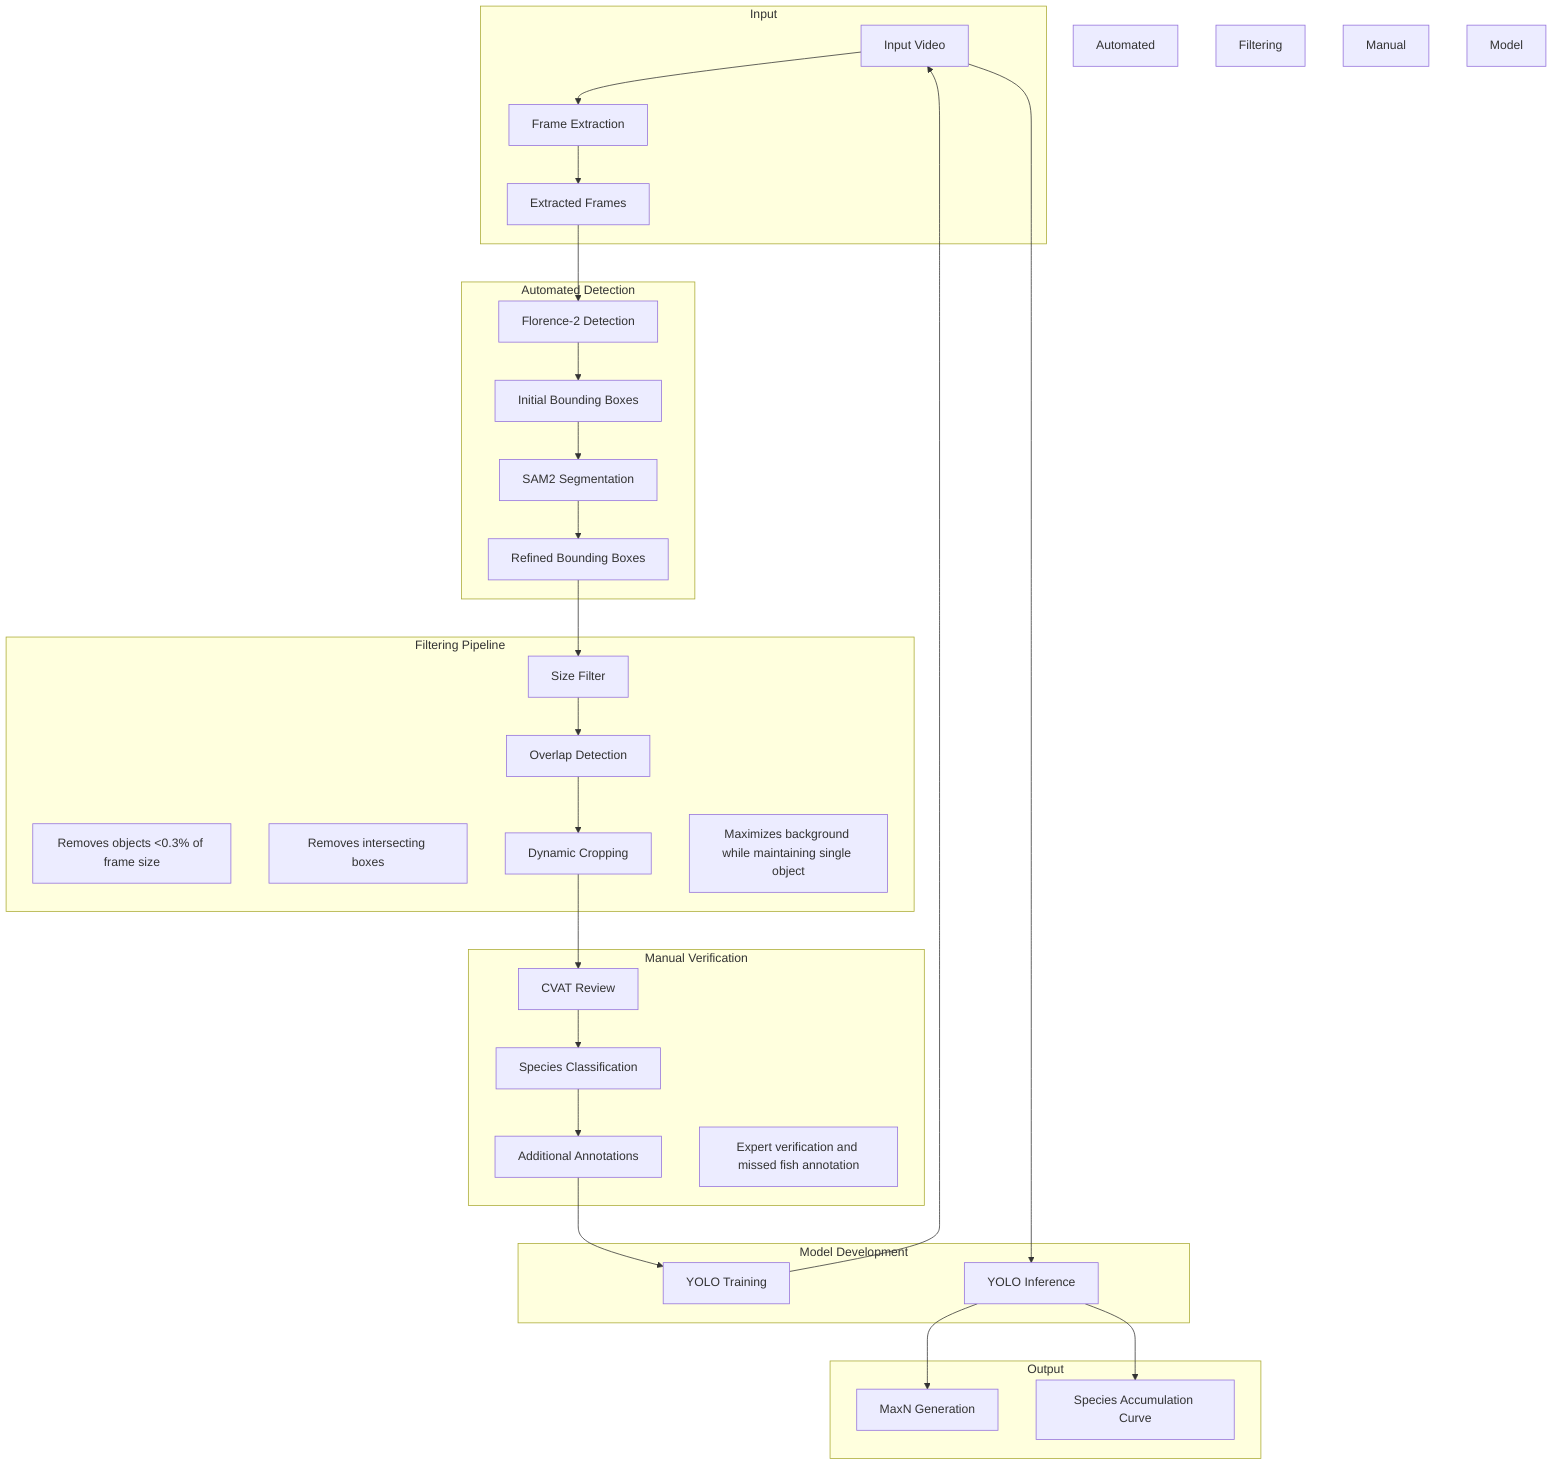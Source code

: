 flowchart TB
    subgraph Input
        vid[Input Video] --> fe[Frame Extraction]
        fe --> frames[Extracted Frames]
    end
    
    subgraph Automated Detection
        frames --> f2[Florence-2 Detection]
        f2 --> f2bb[Initial Bounding Boxes]
        f2bb --> sam2[SAM2 Segmentation]
        sam2 --> sambb[Refined Bounding Boxes]
    end
    
    subgraph Filtering Pipeline
        sambb --> size[Size Filter]
        note1[Removes objects <0.3% of frame size]
        size --> overlap[Overlap Detection]
        note2[Removes intersecting boxes]
        overlap --> crop[Dynamic Cropping]
        note3[Maximizes background while maintaining single object]
    end
    
    subgraph Manual Verification
        crop --> cvat[CVAT Review]
        cvat --> speciesID[Species Classification]
        speciesID --> add[Additional Annotations]
        note4[Expert verification and missed fish annotation]
    end
    
    subgraph Model Development
        add --> train[YOLO Training]
        train --> vid
        vid --> inf[YOLO Inference]
    end
    
    subgraph Output
        inf --> maxn[MaxN Generation]
        inf --> sac[Species Accumulation Curve]
    end

    style Automated Detection fill:#e6f3ff
    style Filtering Pipeline fill:#fff0e6
    style Manual Verification fill:#f0f9e8
    style Model Development fill:#f5e6ff